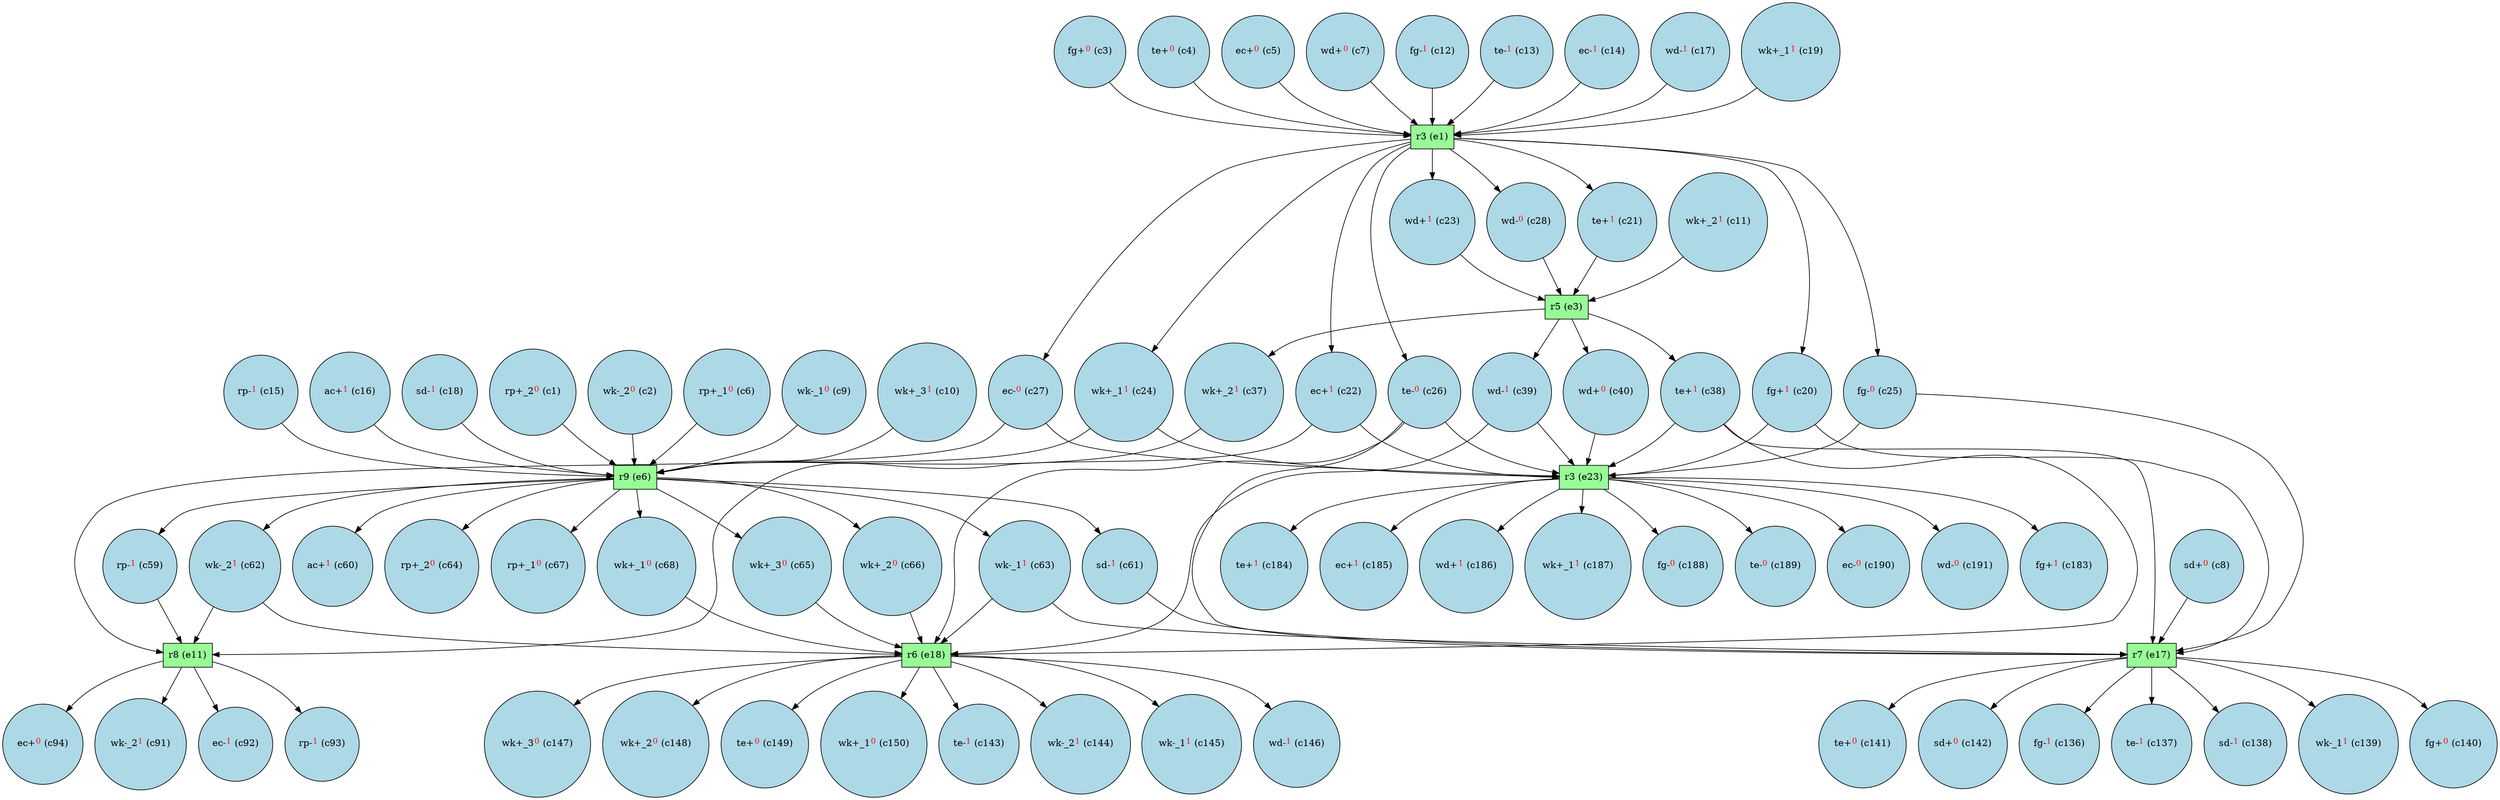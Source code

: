 digraph test {
  c1 -> e6;
  c2 -> e6;
  c3 -> e1;
  c4 -> e1;
  c5 -> e1;
  c6 -> e6;
  c7 -> e1;
  c8 -> e17;
  c9 -> e6;
  c10 -> e6;
  c11 -> e3;
  c12 -> e1;
  c13 -> e1;
  c14 -> e1;
  c15 -> e6;
  c16 -> e6;
  c17 -> e1;
  c18 -> e6;
  c19 -> e1;
  e1 -> c20;
  c20 -> e17;
  c20 -> e23;
  e1 -> c21;
  c21 -> e3;
  e1 -> c22;
  c22 -> e11;
  c22 -> e23;
  e1 -> c23;
  c23 -> e3;
  e1 -> c24;
  c24 -> e6;
  c24 -> e23;
  e1 -> c25;
  c25 -> e17;
  c25 -> e23;
  e1 -> c26;
  c26 -> e17;
  c26 -> e18;
  c26 -> e23;
  e1 -> c27;
  c27 -> e11;
  c27 -> e23;
  e1 -> c28;
  c28 -> e3;
  e3 -> c37;
  c37 -> e6;
  e3 -> c38;
  c38 -> e17;
  c38 -> e18;
  c38 -> e23;
  e3 -> c39;
  c39 -> e18;
  c39 -> e23;
  e3 -> c40;
  c40 -> e23;
  e6 -> c59;
  c59 -> e11;
  e6 -> c60;
  e6 -> c61;
  c61 -> e17;
  e6 -> c62;
  c62 -> e11;
  c62 -> e18;
  e6 -> c63;
  c63 -> e17;
  c63 -> e18;
  e6 -> c64;
  e6 -> c65;
  c65 -> e18;
  e6 -> c66;
  c66 -> e18;
  e6 -> c67;
  e6 -> c68;
  c68 -> e18;
  e11 -> c91;
  e11 -> c92;
  e11 -> c93;
  e11 -> c94;
  e17 -> c136;
  e17 -> c137;
  e17 -> c138;
  e17 -> c139;
  e17 -> c140;
  e17 -> c141;
  e17 -> c142;
  e18 -> c143;
  e18 -> c144;
  e18 -> c145;
  e18 -> c146;
  e18 -> c147;
  e18 -> c148;
  e18 -> c149;
  e18 -> c150;
  e23 -> c183;
  e23 -> c184;
  e23 -> c185;
  e23 -> c186;
  e23 -> c187;
  e23 -> c188;
  e23 -> c189;
  e23 -> c190;
  e23 -> c191;
  c1 [fillcolor=lightblue label= <rp+_2<FONT COLOR="red"><SUP>0</SUP></FONT>&nbsp;(c1)> shape=circle style=filled];
  c2 [fillcolor=lightblue label= <wk-_2<FONT COLOR="red"><SUP>0</SUP></FONT>&nbsp;(c2)> shape=circle style=filled];
  c3 [fillcolor=lightblue label= <fg+<FONT COLOR="red"><SUP>0</SUP></FONT>&nbsp;(c3)> shape=circle style=filled];
  c4 [fillcolor=lightblue label= <te+<FONT COLOR="red"><SUP>0</SUP></FONT>&nbsp;(c4)> shape=circle style=filled];
  c5 [fillcolor=lightblue label= <ec+<FONT COLOR="red"><SUP>0</SUP></FONT>&nbsp;(c5)> shape=circle style=filled];
  c6 [fillcolor=lightblue label= <rp+_1<FONT COLOR="red"><SUP>0</SUP></FONT>&nbsp;(c6)> shape=circle style=filled];
  c7 [fillcolor=lightblue label= <wd+<FONT COLOR="red"><SUP>0</SUP></FONT>&nbsp;(c7)> shape=circle style=filled];
  c8 [fillcolor=lightblue label= <sd+<FONT COLOR="red"><SUP>0</SUP></FONT>&nbsp;(c8)> shape=circle style=filled];
  c9 [fillcolor=lightblue label= <wk-_1<FONT COLOR="red"><SUP>0</SUP></FONT>&nbsp;(c9)> shape=circle style=filled];
  c10 [fillcolor=lightblue label= <wk+_3<FONT COLOR="red"><SUP>1</SUP></FONT>&nbsp;(c10)> shape=circle style=filled];
  c11 [fillcolor=lightblue label= <wk+_2<FONT COLOR="red"><SUP>1</SUP></FONT>&nbsp;(c11)> shape=circle style=filled];
  c12 [fillcolor=lightblue label= <fg-<FONT COLOR="red"><SUP>1</SUP></FONT>&nbsp;(c12)> shape=circle style=filled];
  c13 [fillcolor=lightblue label= <te-<FONT COLOR="red"><SUP>1</SUP></FONT>&nbsp;(c13)> shape=circle style=filled];
  c14 [fillcolor=lightblue label= <ec-<FONT COLOR="red"><SUP>1</SUP></FONT>&nbsp;(c14)> shape=circle style=filled];
  c15 [fillcolor=lightblue label= <rp-<FONT COLOR="red"><SUP>1</SUP></FONT>&nbsp;(c15)> shape=circle style=filled];
  c16 [fillcolor=lightblue label= <ac+<FONT COLOR="red"><SUP>1</SUP></FONT>&nbsp;(c16)> shape=circle style=filled];
  c17 [fillcolor=lightblue label= <wd-<FONT COLOR="red"><SUP>1</SUP></FONT>&nbsp;(c17)> shape=circle style=filled];
  c18 [fillcolor=lightblue label= <sd-<FONT COLOR="red"><SUP>1</SUP></FONT>&nbsp;(c18)> shape=circle style=filled];
  c19 [fillcolor=lightblue label= <wk+_1<FONT COLOR="red"><SUP>1</SUP></FONT>&nbsp;(c19)> shape=circle style=filled];
  c20 [fillcolor=lightblue label= <fg+<FONT COLOR="red"><SUP>1</SUP></FONT>&nbsp;(c20)> shape=circle style=filled];
  c21 [fillcolor=lightblue label= <te+<FONT COLOR="red"><SUP>1</SUP></FONT>&nbsp;(c21)> shape=circle style=filled];
  c22 [fillcolor=lightblue label= <ec+<FONT COLOR="red"><SUP>1</SUP></FONT>&nbsp;(c22)> shape=circle style=filled];
  c23 [fillcolor=lightblue label= <wd+<FONT COLOR="red"><SUP>1</SUP></FONT>&nbsp;(c23)> shape=circle style=filled];
  c24 [fillcolor=lightblue label= <wk+_1<FONT COLOR="red"><SUP>1</SUP></FONT>&nbsp;(c24)> shape=circle style=filled];
  c25 [fillcolor=lightblue label= <fg-<FONT COLOR="red"><SUP>0</SUP></FONT>&nbsp;(c25)> shape=circle style=filled];
  c26 [fillcolor=lightblue label= <te-<FONT COLOR="red"><SUP>0</SUP></FONT>&nbsp;(c26)> shape=circle style=filled];
  c27 [fillcolor=lightblue label= <ec-<FONT COLOR="red"><SUP>0</SUP></FONT>&nbsp;(c27)> shape=circle style=filled];
  c28 [fillcolor=lightblue label= <wd-<FONT COLOR="red"><SUP>0</SUP></FONT>&nbsp;(c28)> shape=circle style=filled];
  c37 [fillcolor=lightblue label= <wk+_2<FONT COLOR="red"><SUP>1</SUP></FONT>&nbsp;(c37)> shape=circle style=filled];
  c38 [fillcolor=lightblue label= <te+<FONT COLOR="red"><SUP>1</SUP></FONT>&nbsp;(c38)> shape=circle style=filled];
  c39 [fillcolor=lightblue label= <wd-<FONT COLOR="red"><SUP>1</SUP></FONT>&nbsp;(c39)> shape=circle style=filled];
  c40 [fillcolor=lightblue label= <wd+<FONT COLOR="red"><SUP>0</SUP></FONT>&nbsp;(c40)> shape=circle style=filled];
  c59 [fillcolor=lightblue label= <rp-<FONT COLOR="red"><SUP>1</SUP></FONT>&nbsp;(c59)> shape=circle style=filled];
  c60 [fillcolor=lightblue label= <ac+<FONT COLOR="red"><SUP>1</SUP></FONT>&nbsp;(c60)> shape=circle style=filled];
  c61 [fillcolor=lightblue label= <sd-<FONT COLOR="red"><SUP>1</SUP></FONT>&nbsp;(c61)> shape=circle style=filled];
  c62 [fillcolor=lightblue label= <wk-_2<FONT COLOR="red"><SUP>1</SUP></FONT>&nbsp;(c62)> shape=circle style=filled];
  c63 [fillcolor=lightblue label= <wk-_1<FONT COLOR="red"><SUP>1</SUP></FONT>&nbsp;(c63)> shape=circle style=filled];
  c64 [fillcolor=lightblue label= <rp+_2<FONT COLOR="red"><SUP>0</SUP></FONT>&nbsp;(c64)> shape=circle style=filled];
  c65 [fillcolor=lightblue label= <wk+_3<FONT COLOR="red"><SUP>0</SUP></FONT>&nbsp;(c65)> shape=circle style=filled];
  c66 [fillcolor=lightblue label= <wk+_2<FONT COLOR="red"><SUP>0</SUP></FONT>&nbsp;(c66)> shape=circle style=filled];
  c67 [fillcolor=lightblue label= <rp+_1<FONT COLOR="red"><SUP>0</SUP></FONT>&nbsp;(c67)> shape=circle style=filled];
  c68 [fillcolor=lightblue label= <wk+_1<FONT COLOR="red"><SUP>0</SUP></FONT>&nbsp;(c68)> shape=circle style=filled];
  c91 [fillcolor=lightblue label= <wk-_2<FONT COLOR="red"><SUP>1</SUP></FONT>&nbsp;(c91)> shape=circle style=filled];
  c92 [fillcolor=lightblue label= <ec-<FONT COLOR="red"><SUP>1</SUP></FONT>&nbsp;(c92)> shape=circle style=filled];
  c93 [fillcolor=lightblue label= <rp-<FONT COLOR="red"><SUP>1</SUP></FONT>&nbsp;(c93)> shape=circle style=filled];
  c94 [fillcolor=lightblue label= <ec+<FONT COLOR="red"><SUP>0</SUP></FONT>&nbsp;(c94)> shape=circle style=filled];
  c136 [fillcolor=lightblue label= <fg-<FONT COLOR="red"><SUP>1</SUP></FONT>&nbsp;(c136)> shape=circle style=filled];
  c137 [fillcolor=lightblue label= <te-<FONT COLOR="red"><SUP>1</SUP></FONT>&nbsp;(c137)> shape=circle style=filled];
  c138 [fillcolor=lightblue label= <sd-<FONT COLOR="red"><SUP>1</SUP></FONT>&nbsp;(c138)> shape=circle style=filled];
  c139 [fillcolor=lightblue label= <wk-_1<FONT COLOR="red"><SUP>1</SUP></FONT>&nbsp;(c139)> shape=circle style=filled];
  c140 [fillcolor=lightblue label= <fg+<FONT COLOR="red"><SUP>0</SUP></FONT>&nbsp;(c140)> shape=circle style=filled];
  c141 [fillcolor=lightblue label= <te+<FONT COLOR="red"><SUP>0</SUP></FONT>&nbsp;(c141)> shape=circle style=filled];
  c142 [fillcolor=lightblue label= <sd+<FONT COLOR="red"><SUP>0</SUP></FONT>&nbsp;(c142)> shape=circle style=filled];
  c143 [fillcolor=lightblue label= <te-<FONT COLOR="red"><SUP>1</SUP></FONT>&nbsp;(c143)> shape=circle style=filled];
  c144 [fillcolor=lightblue label= <wk-_2<FONT COLOR="red"><SUP>1</SUP></FONT>&nbsp;(c144)> shape=circle style=filled];
  c145 [fillcolor=lightblue label= <wk-_1<FONT COLOR="red"><SUP>1</SUP></FONT>&nbsp;(c145)> shape=circle style=filled];
  c146 [fillcolor=lightblue label= <wd-<FONT COLOR="red"><SUP>1</SUP></FONT>&nbsp;(c146)> shape=circle style=filled];
  c147 [fillcolor=lightblue label= <wk+_3<FONT COLOR="red"><SUP>0</SUP></FONT>&nbsp;(c147)> shape=circle style=filled];
  c148 [fillcolor=lightblue label= <wk+_2<FONT COLOR="red"><SUP>0</SUP></FONT>&nbsp;(c148)> shape=circle style=filled];
  c149 [fillcolor=lightblue label= <te+<FONT COLOR="red"><SUP>0</SUP></FONT>&nbsp;(c149)> shape=circle style=filled];
  c150 [fillcolor=lightblue label= <wk+_1<FONT COLOR="red"><SUP>0</SUP></FONT>&nbsp;(c150)> shape=circle style=filled];
  c183 [fillcolor=lightblue label= <fg+<FONT COLOR="red"><SUP>1</SUP></FONT>&nbsp;(c183)> shape=circle style=filled];
  c184 [fillcolor=lightblue label= <te+<FONT COLOR="red"><SUP>1</SUP></FONT>&nbsp;(c184)> shape=circle style=filled];
  c185 [fillcolor=lightblue label= <ec+<FONT COLOR="red"><SUP>1</SUP></FONT>&nbsp;(c185)> shape=circle style=filled];
  c186 [fillcolor=lightblue label= <wd+<FONT COLOR="red"><SUP>1</SUP></FONT>&nbsp;(c186)> shape=circle style=filled];
  c187 [fillcolor=lightblue label= <wk+_1<FONT COLOR="red"><SUP>1</SUP></FONT>&nbsp;(c187)> shape=circle style=filled];
  c188 [fillcolor=lightblue label= <fg-<FONT COLOR="red"><SUP>0</SUP></FONT>&nbsp;(c188)> shape=circle style=filled];
  c189 [fillcolor=lightblue label= <te-<FONT COLOR="red"><SUP>0</SUP></FONT>&nbsp;(c189)> shape=circle style=filled];
  c190 [fillcolor=lightblue label= <ec-<FONT COLOR="red"><SUP>0</SUP></FONT>&nbsp;(c190)> shape=circle style=filled];
  c191 [fillcolor=lightblue label= <wd-<FONT COLOR="red"><SUP>0</SUP></FONT>&nbsp;(c191)> shape=circle style=filled];
  e1 [fillcolor=palegreen label="r3 (e1)" shape=box style=filled];
  e3 [fillcolor=palegreen label="r5 (e3)" shape=box style=filled];
  e6 [fillcolor=palegreen label="r9 (e6)" shape=box style=filled];
  e11 [fillcolor=palegreen label="r8 (e11)" shape=box style=filled];
  e17 [fillcolor=palegreen label="r7 (e17)" shape=box style=filled];
  e18 [fillcolor=palegreen label="r6 (e18)" shape=box style=filled];
  e23 [fillcolor=palegreen label="r3 (e23)" shape=box style=filled];
}
